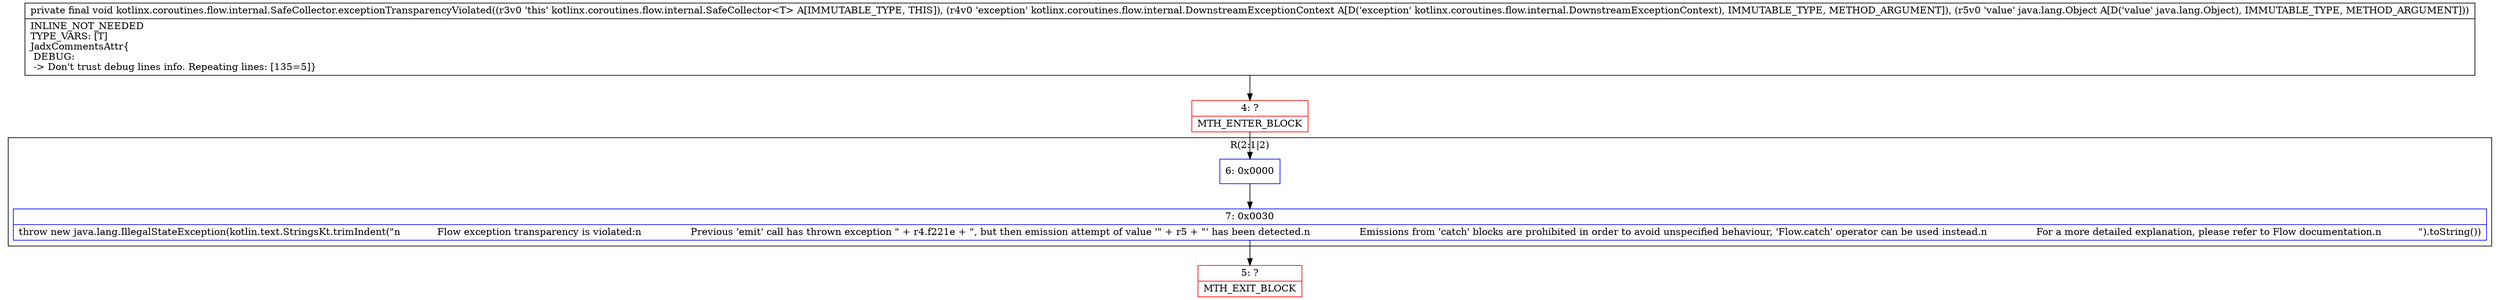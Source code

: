 digraph "CFG forkotlinx.coroutines.flow.internal.SafeCollector.exceptionTransparencyViolated(Lkotlinx\/coroutines\/flow\/internal\/DownstreamExceptionContext;Ljava\/lang\/Object;)V" {
subgraph cluster_Region_1602861956 {
label = "R(2:1|2)";
node [shape=record,color=blue];
Node_6 [shape=record,label="{6\:\ 0x0000}"];
Node_7 [shape=record,label="{7\:\ 0x0030|throw new java.lang.IllegalStateException(kotlin.text.StringsKt.trimIndent(\"n            Flow exception transparency is violated:n                Previous 'emit' call has thrown exception \" + r4.f221e + \", but then emission attempt of value '\" + r5 + \"' has been detected.n                Emissions from 'catch' blocks are prohibited in order to avoid unspecified behaviour, 'Flow.catch' operator can be used instead.n                For a more detailed explanation, please refer to Flow documentation.n            \").toString())\l}"];
}
Node_4 [shape=record,color=red,label="{4\:\ ?|MTH_ENTER_BLOCK\l}"];
Node_5 [shape=record,color=red,label="{5\:\ ?|MTH_EXIT_BLOCK\l}"];
MethodNode[shape=record,label="{private final void kotlinx.coroutines.flow.internal.SafeCollector.exceptionTransparencyViolated((r3v0 'this' kotlinx.coroutines.flow.internal.SafeCollector\<T\> A[IMMUTABLE_TYPE, THIS]), (r4v0 'exception' kotlinx.coroutines.flow.internal.DownstreamExceptionContext A[D('exception' kotlinx.coroutines.flow.internal.DownstreamExceptionContext), IMMUTABLE_TYPE, METHOD_ARGUMENT]), (r5v0 'value' java.lang.Object A[D('value' java.lang.Object), IMMUTABLE_TYPE, METHOD_ARGUMENT]))  | INLINE_NOT_NEEDED\lTYPE_VARS: [T]\lJadxCommentsAttr\{\l DEBUG: \l \-\> Don't trust debug lines info. Repeating lines: [135=5]\}\l}"];
MethodNode -> Node_4;Node_6 -> Node_7;
Node_7 -> Node_5;
Node_4 -> Node_6;
}

